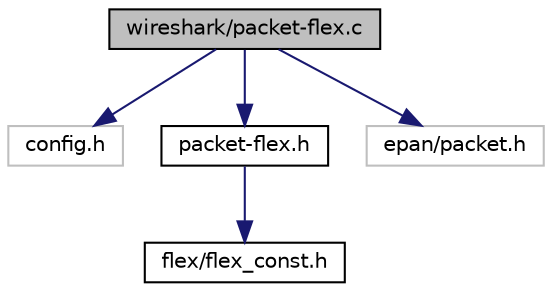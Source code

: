 digraph "wireshark/packet-flex.c"
{
  edge [fontname="Helvetica",fontsize="10",labelfontname="Helvetica",labelfontsize="10"];
  node [fontname="Helvetica",fontsize="10",shape=record];
  Node1 [label="wireshark/packet-flex.c",height=0.2,width=0.4,color="black", fillcolor="grey75", style="filled", fontcolor="black"];
  Node1 -> Node2 [color="midnightblue",fontsize="10",style="solid",fontname="Helvetica"];
  Node2 [label="config.h",height=0.2,width=0.4,color="grey75", fillcolor="white", style="filled"];
  Node1 -> Node3 [color="midnightblue",fontsize="10",style="solid",fontname="Helvetica"];
  Node3 [label="packet-flex.h",height=0.2,width=0.4,color="black", fillcolor="white", style="filled",URL="$packet-flex_8h.html"];
  Node3 -> Node4 [color="midnightblue",fontsize="10",style="solid",fontname="Helvetica"];
  Node4 [label="flex/flex_const.h",height=0.2,width=0.4,color="black", fillcolor="white", style="filled",URL="$flex__const_8h.html"];
  Node1 -> Node5 [color="midnightblue",fontsize="10",style="solid",fontname="Helvetica"];
  Node5 [label="epan/packet.h",height=0.2,width=0.4,color="grey75", fillcolor="white", style="filled"];
}
